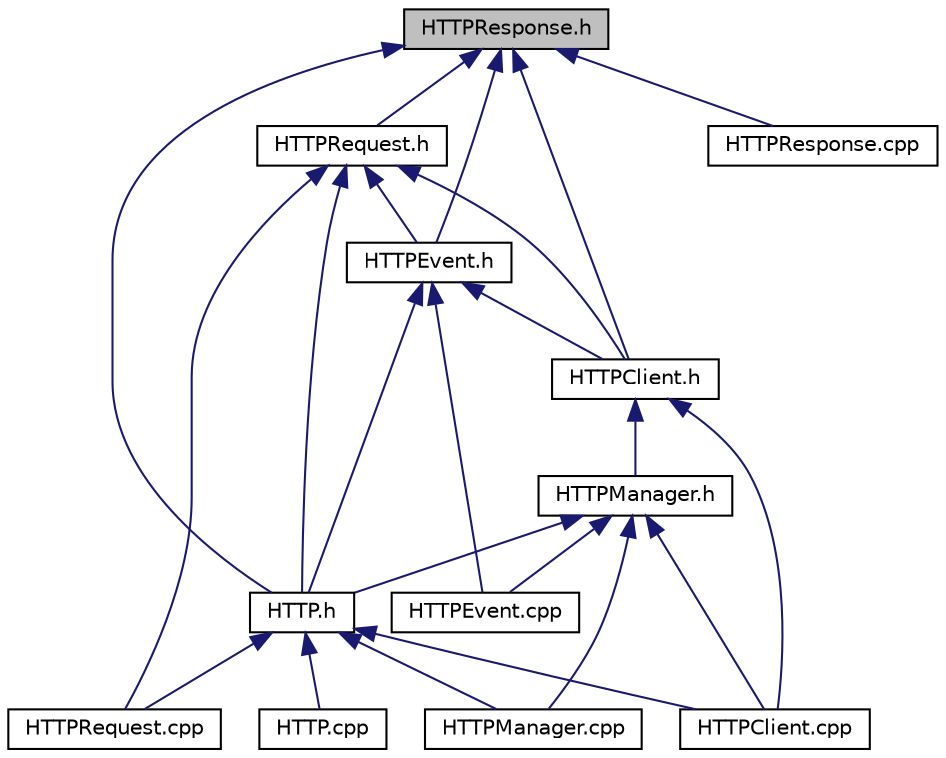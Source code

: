 digraph G
{
  edge [fontname="Helvetica",fontsize="10",labelfontname="Helvetica",labelfontsize="10"];
  node [fontname="Helvetica",fontsize="10",shape=record];
  Node1 [label="HTTPResponse.h",height=0.2,width=0.4,color="black", fillcolor="grey75", style="filled" fontcolor="black"];
  Node1 -> Node2 [dir="back",color="midnightblue",fontsize="10",style="solid",fontname="Helvetica"];
  Node2 [label="HTTPRequest.h",height=0.2,width=0.4,color="black", fillcolor="white", style="filled",URL="$_h_t_t_p_request_8h.html",tooltip="HTTP요청에 대한 정보를 담고있는 클래스"];
  Node2 -> Node3 [dir="back",color="midnightblue",fontsize="10",style="solid",fontname="Helvetica"];
  Node3 [label="HTTPClient.h",height=0.2,width=0.4,color="black", fillcolor="white", style="filled",URL="$_h_t_t_p_client_8h.html",tooltip="요청 및 응답을 처리하는 private 클래스"];
  Node3 -> Node4 [dir="back",color="midnightblue",fontsize="10",style="solid",fontname="Helvetica"];
  Node4 [label="HTTPManager.h",height=0.2,width=0.4,color="black", fillcolor="white", style="filled",URL="$_h_t_t_p_manager_8h.html",tooltip="HTTPEvent들을 관리하는 Manager."];
  Node4 -> Node5 [dir="back",color="midnightblue",fontsize="10",style="solid",fontname="Helvetica"];
  Node5 [label="HTTP.h",height=0.2,width=0.4,color="black", fillcolor="white", style="filled",URL="$_h_t_t_p_8h.html",tooltip="HTTP_cpp 관련 Util 함수들과 Include."];
  Node5 -> Node6 [dir="back",color="midnightblue",fontsize="10",style="solid",fontname="Helvetica"];
  Node6 [label="HTTP.cpp",height=0.2,width=0.4,color="black", fillcolor="white", style="filled",URL="$_h_t_t_p_8cpp.html"];
  Node5 -> Node7 [dir="back",color="midnightblue",fontsize="10",style="solid",fontname="Helvetica"];
  Node7 [label="HTTPClient.cpp",height=0.2,width=0.4,color="black", fillcolor="white", style="filled",URL="$_h_t_t_p_client_8cpp.html"];
  Node5 -> Node8 [dir="back",color="midnightblue",fontsize="10",style="solid",fontname="Helvetica"];
  Node8 [label="HTTPManager.cpp",height=0.2,width=0.4,color="black", fillcolor="white", style="filled",URL="$_h_t_t_p_manager_8cpp.html"];
  Node5 -> Node9 [dir="back",color="midnightblue",fontsize="10",style="solid",fontname="Helvetica"];
  Node9 [label="HTTPRequest.cpp",height=0.2,width=0.4,color="black", fillcolor="white", style="filled",URL="$_h_t_t_p_request_8cpp.html"];
  Node4 -> Node7 [dir="back",color="midnightblue",fontsize="10",style="solid",fontname="Helvetica"];
  Node4 -> Node10 [dir="back",color="midnightblue",fontsize="10",style="solid",fontname="Helvetica"];
  Node10 [label="HTTPEvent.cpp",height=0.2,width=0.4,color="black", fillcolor="white", style="filled",URL="$_h_t_t_p_event_8cpp.html"];
  Node4 -> Node8 [dir="back",color="midnightblue",fontsize="10",style="solid",fontname="Helvetica"];
  Node3 -> Node7 [dir="back",color="midnightblue",fontsize="10",style="solid",fontname="Helvetica"];
  Node2 -> Node11 [dir="back",color="midnightblue",fontsize="10",style="solid",fontname="Helvetica"];
  Node11 [label="HTTPEvent.h",height=0.2,width=0.4,color="black", fillcolor="white", style="filled",URL="$_h_t_t_p_event_8h.html",tooltip="HTTP요청을 보낼수 있고 받을수 있는 이벤트핸들러"];
  Node11 -> Node3 [dir="back",color="midnightblue",fontsize="10",style="solid",fontname="Helvetica"];
  Node11 -> Node5 [dir="back",color="midnightblue",fontsize="10",style="solid",fontname="Helvetica"];
  Node11 -> Node10 [dir="back",color="midnightblue",fontsize="10",style="solid",fontname="Helvetica"];
  Node2 -> Node5 [dir="back",color="midnightblue",fontsize="10",style="solid",fontname="Helvetica"];
  Node2 -> Node9 [dir="back",color="midnightblue",fontsize="10",style="solid",fontname="Helvetica"];
  Node1 -> Node3 [dir="back",color="midnightblue",fontsize="10",style="solid",fontname="Helvetica"];
  Node1 -> Node11 [dir="back",color="midnightblue",fontsize="10",style="solid",fontname="Helvetica"];
  Node1 -> Node5 [dir="back",color="midnightblue",fontsize="10",style="solid",fontname="Helvetica"];
  Node1 -> Node12 [dir="back",color="midnightblue",fontsize="10",style="solid",fontname="Helvetica"];
  Node12 [label="HTTPResponse.cpp",height=0.2,width=0.4,color="black", fillcolor="white", style="filled",URL="$_h_t_t_p_response_8cpp.html"];
}
